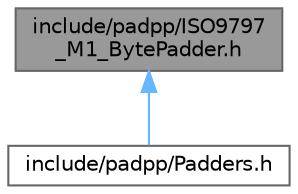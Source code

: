 digraph "include/padpp/ISO9797_M1_BytePadder.h"
{
 // LATEX_PDF_SIZE
  bgcolor="transparent";
  edge [fontname=Helvetica,fontsize=10,labelfontname=Helvetica,labelfontsize=10];
  node [fontname=Helvetica,fontsize=10,shape=box,height=0.2,width=0.4];
  Node1 [id="Node000001",label="include/padpp/ISO9797\l_M1_BytePadder.h",height=0.2,width=0.4,color="gray40", fillcolor="grey60", style="filled", fontcolor="black",tooltip=" "];
  Node1 -> Node2 [id="edge1_Node000001_Node000002",dir="back",color="steelblue1",style="solid",tooltip=" "];
  Node2 [id="Node000002",label="include/padpp/Padders.h",height=0.2,width=0.4,color="grey40", fillcolor="white", style="filled",URL="$d4/d19/padpp_2Padders_8h.html",tooltip=" "];
}
